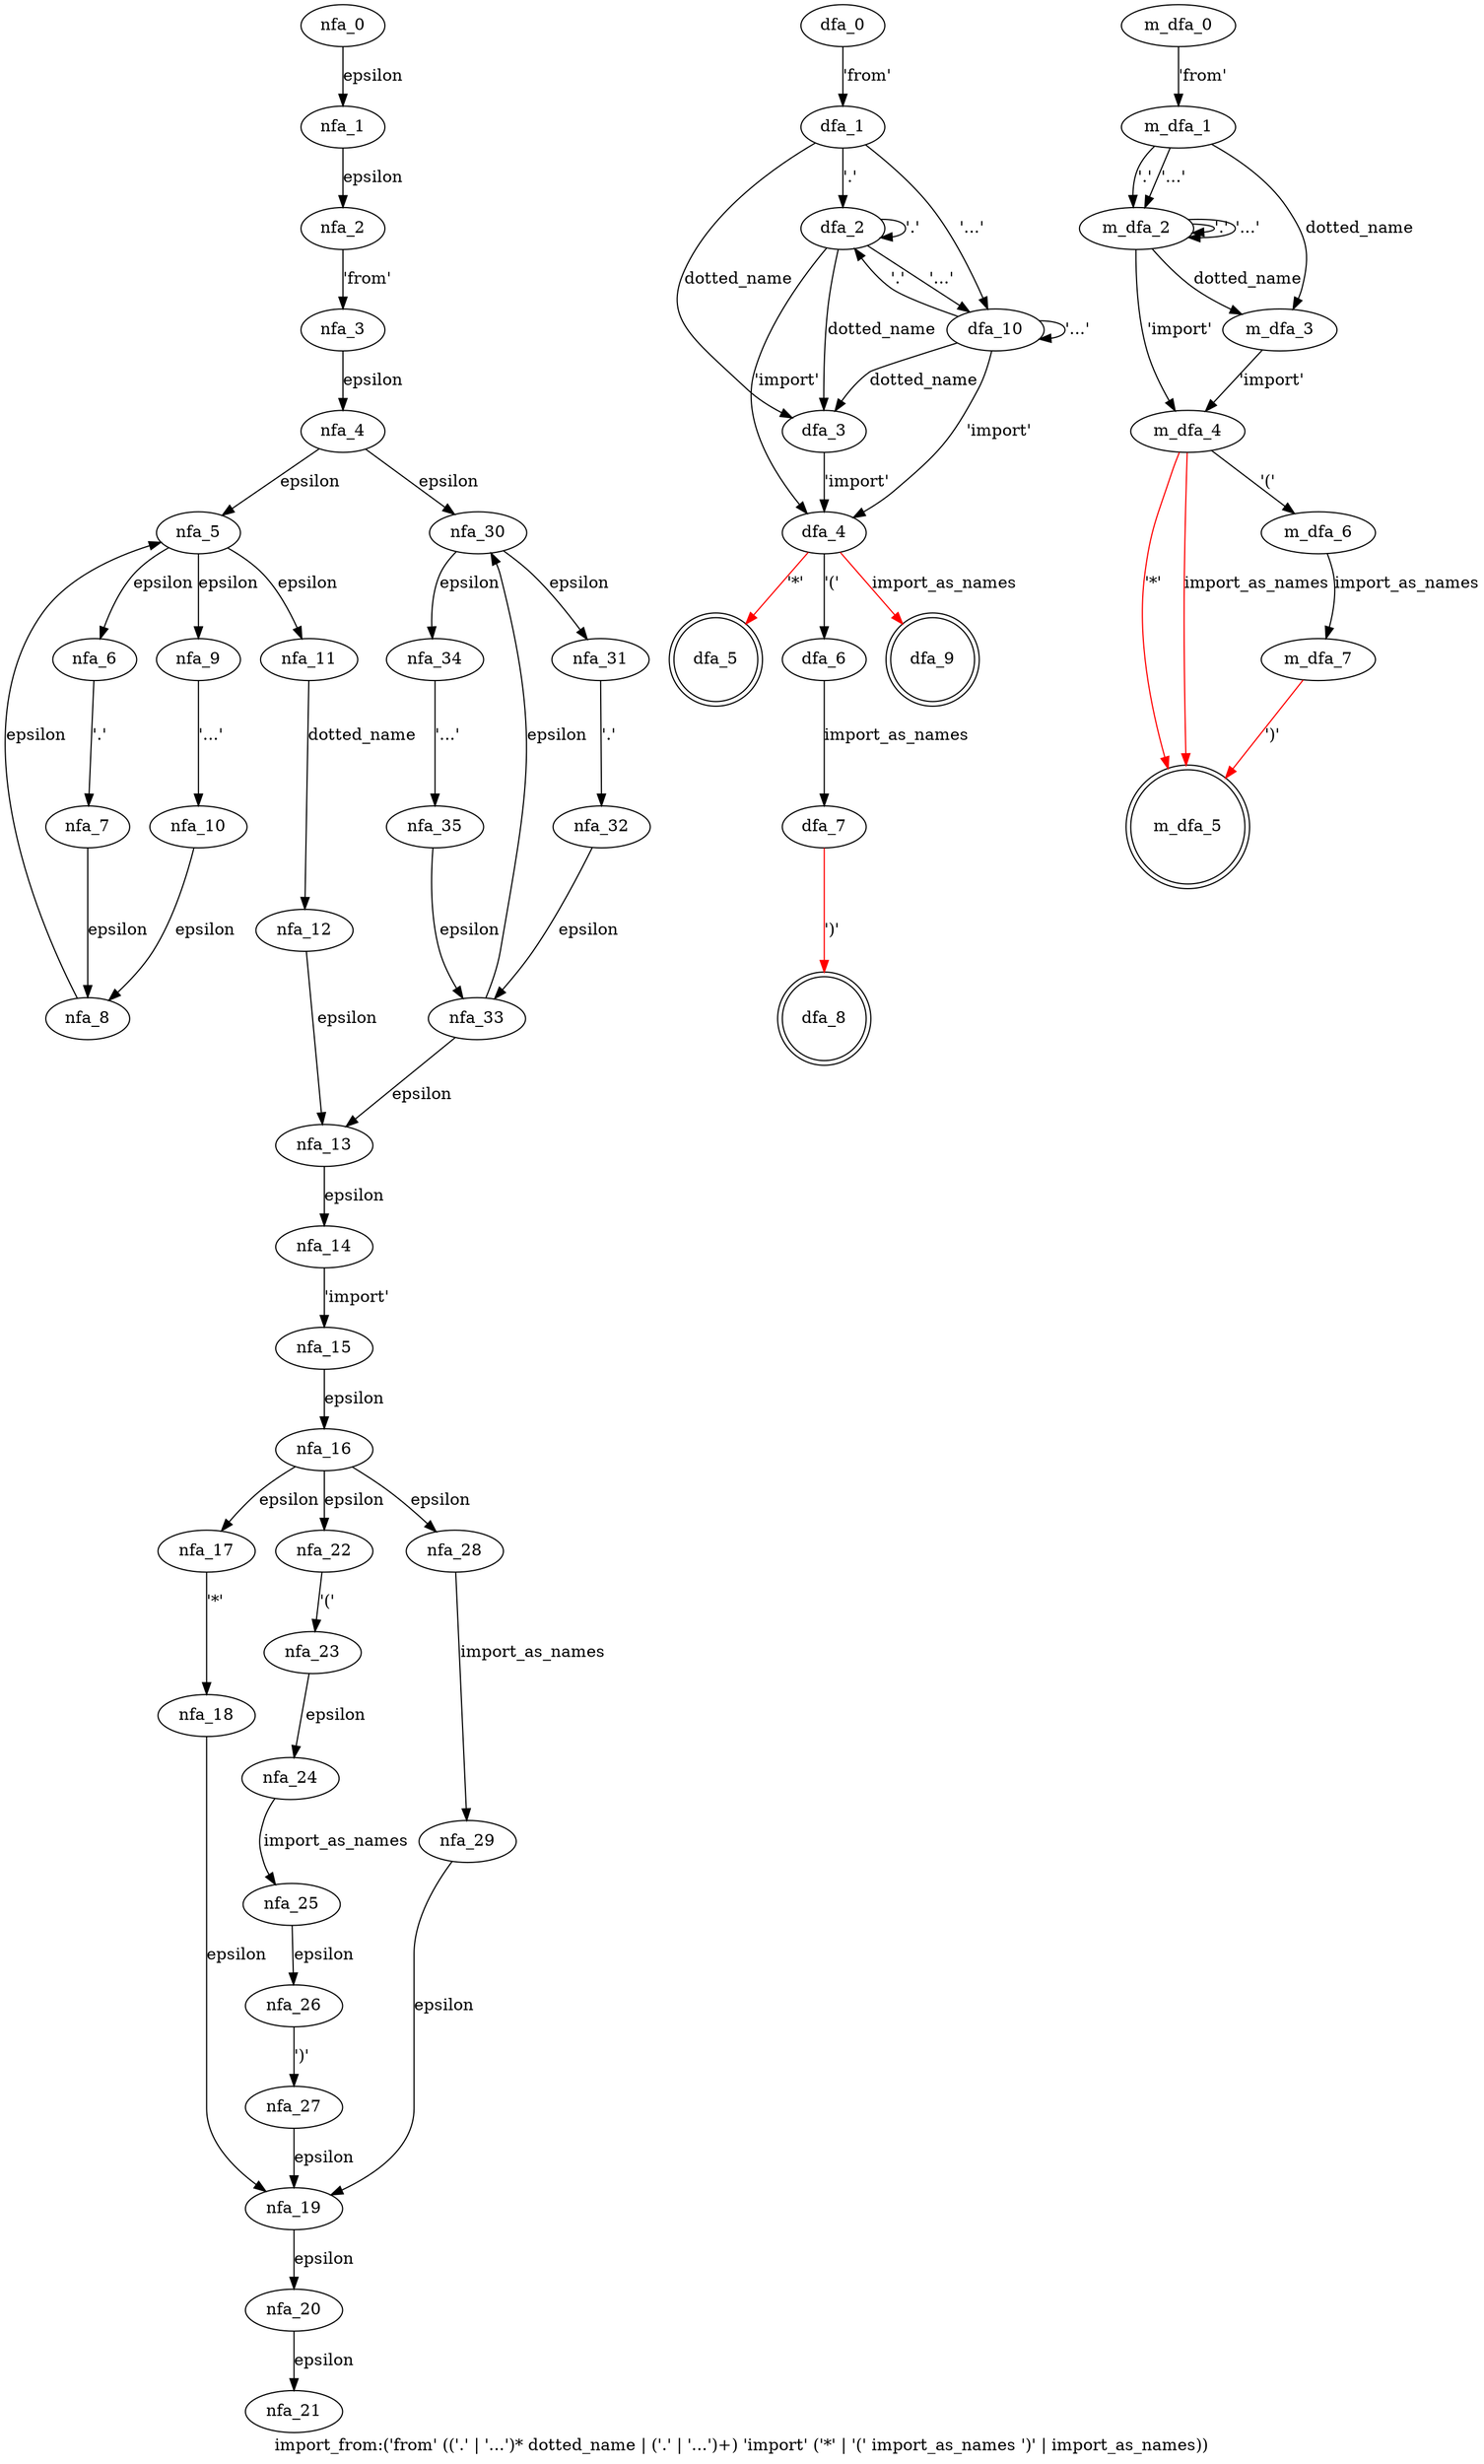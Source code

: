 digraph import_from {
 graph[label="import_from:('from' (('.' | '...')* dotted_name | ('.' | '...')+) 'import' ('*' | '(' import_as_names ')' | import_as_names))"]
 subgraph import_from_nfa {
  nfa_0->nfa_1[label="epsilon"]
  nfa_1->nfa_2[label="epsilon"]
  nfa_2->nfa_3[label="'from'"]
  nfa_3->nfa_4[label="epsilon"]
  nfa_4->nfa_5[label="epsilon"]
  nfa_5->nfa_6[label="epsilon"]
  nfa_6->nfa_7[label="'.'"]
  nfa_7->nfa_8[label="epsilon"]
  nfa_8->nfa_5[label="epsilon"]
  nfa_5->nfa_9[label="epsilon"]
  nfa_9->nfa_10[label="'...'"]
  nfa_10->nfa_8[label="epsilon"]
  nfa_5->nfa_11[label="epsilon"]
  nfa_11->nfa_12[label="dotted_name"]
  nfa_12->nfa_13[label="epsilon"]
  nfa_13->nfa_14[label="epsilon"]
  nfa_14->nfa_15[label="'import'"]
  nfa_15->nfa_16[label="epsilon"]
  nfa_16->nfa_17[label="epsilon"]
  nfa_17->nfa_18[label="'*'"]
  nfa_18->nfa_19[label="epsilon"]
  nfa_19->nfa_20[label="epsilon"]
  nfa_20->nfa_21[label="epsilon"]
  nfa_16->nfa_22[label="epsilon"]
  nfa_22->nfa_23[label="'('"]
  nfa_23->nfa_24[label="epsilon"]
  nfa_24->nfa_25[label="import_as_names"]
  nfa_25->nfa_26[label="epsilon"]
  nfa_26->nfa_27[label="')'"]
  nfa_27->nfa_19[label="epsilon"]
  nfa_16->nfa_28[label="epsilon"]
  nfa_28->nfa_29[label="import_as_names"]
  nfa_29->nfa_19[label="epsilon"]
  nfa_4->nfa_30[label="epsilon"]
  nfa_30->nfa_31[label="epsilon"]
  nfa_31->nfa_32[label="'.'"]
  nfa_32->nfa_33[label="epsilon"]
  nfa_33->nfa_30[label="epsilon"]
  nfa_33->nfa_13[label="epsilon"]
  nfa_30->nfa_34[label="epsilon"]
  nfa_34->nfa_35[label="'...'"]
  nfa_35->nfa_33[label="epsilon"]
  }
 subgraph import_from_dfa {
  dfa_0->dfa_1[label="'from'"]
  dfa_1->dfa_2[label="'.'"]
  dfa_2->dfa_2[label="'.'"]
  dfa_2->dfa_3[label="dotted_name"]
  dfa_3->dfa_4[label="'import'"]
  dfa_4->dfa_5[label="'*'",color=red]
  dfa_4->dfa_6[label="'('"]
  dfa_6->dfa_7[label="import_as_names"]
  dfa_7->dfa_8[label="')'",color=red]
  dfa_4->dfa_9[label="import_as_names",color=red]
  dfa_2->dfa_10[label="'...'"]
  dfa_10->dfa_2[label="'.'"]
  dfa_10->dfa_3[label="dotted_name"]
  dfa_10->dfa_10[label="'...'"]
  dfa_10->dfa_4[label="'import'"]
  dfa_2->dfa_4[label="'import'"]
  dfa_1->dfa_3[label="dotted_name"]
  dfa_1->dfa_10[label="'...'"]
  dfa_8[shape=doublecircle]
  dfa_9[shape=doublecircle]
  dfa_5[shape=doublecircle]
  }
 subgraph import_from_m_dfa {
  m_dfa_0->m_dfa_1[label="'from'"]
  m_dfa_1->m_dfa_2[label="'.'"]
  m_dfa_2->m_dfa_2[label="'.'"]
  m_dfa_2->m_dfa_2[label="'...'"]
  m_dfa_2->m_dfa_3[label="dotted_name"]
  m_dfa_3->m_dfa_4[label="'import'"]
  m_dfa_4->m_dfa_5[label="'*'",color=red]
  m_dfa_4->m_dfa_5[label="import_as_names",color=red]
  m_dfa_4->m_dfa_6[label="'('"]
  m_dfa_6->m_dfa_7[label="import_as_names"]
  m_dfa_7->m_dfa_5[label="')'",color=red]
  m_dfa_2->m_dfa_4[label="'import'"]
  m_dfa_1->m_dfa_2[label="'...'"]
  m_dfa_1->m_dfa_3[label="dotted_name"]
  m_dfa_5[shape=doublecircle]
  }
}
